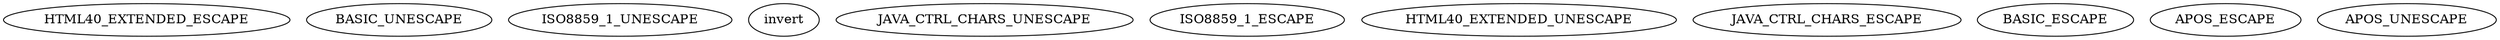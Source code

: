digraph G {
HTML40_EXTENDED_ESCAPE;
BASIC_UNESCAPE;
ISO8859_1_UNESCAPE;
invert;
JAVA_CTRL_CHARS_UNESCAPE;
ISO8859_1_ESCAPE;
HTML40_EXTENDED_UNESCAPE;
JAVA_CTRL_CHARS_ESCAPE;
BASIC_ESCAPE;
APOS_ESCAPE;
APOS_UNESCAPE;
}